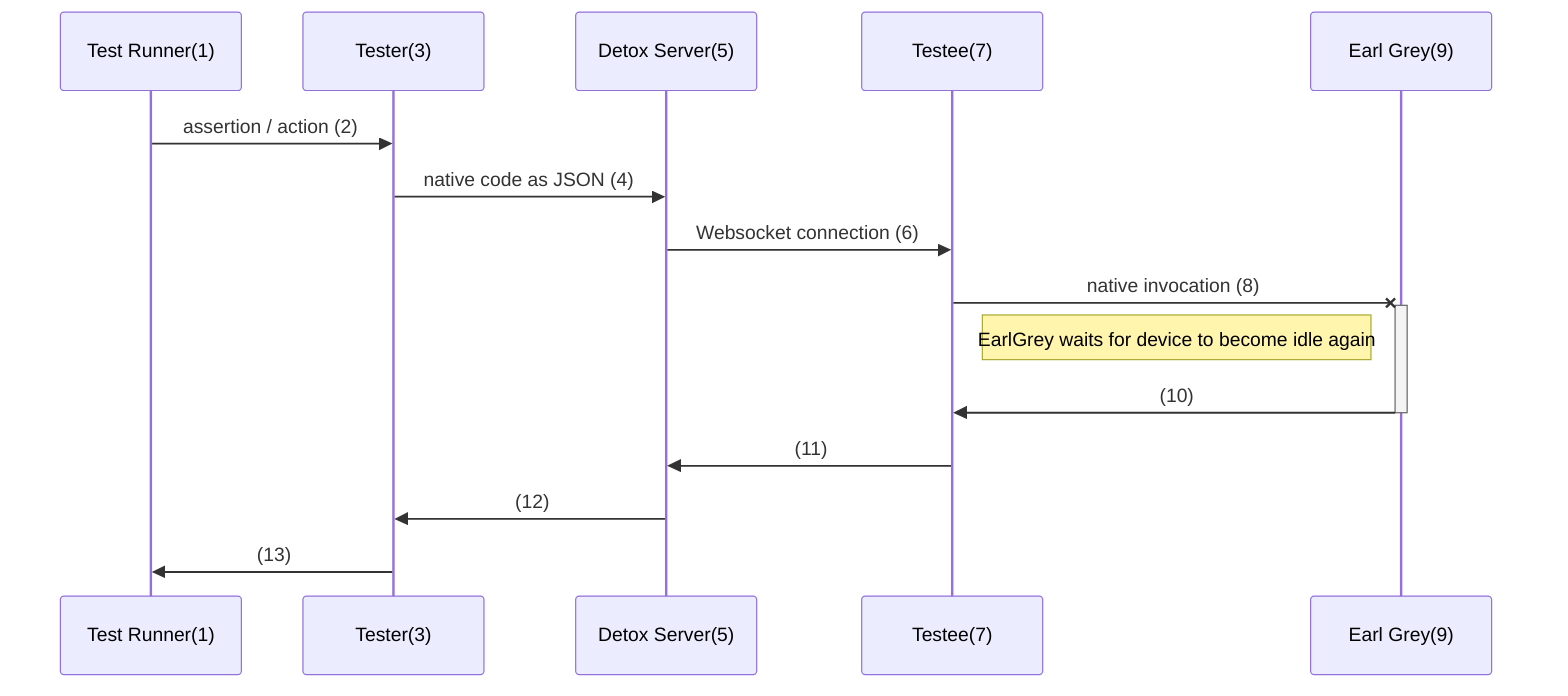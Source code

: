 sequenceDiagram
  participant Test Runner(1)
  participant Tester(3)
  participant Detox Server(5)
  participant Testee(7)
  participant Earl Grey(9)

  %% Note over Test Runner(1),Detox Server(5): Runs on your computer
  %% Note over Testee(7),Earl Grey(9): Runs on the device

  Test Runner(1)->>Tester(3): assertion / action (2)
  Tester(3)->>Detox Server(5): native code as JSON (4)
  Detox Server(5)->>Testee(7): Websocket connection (6)
  Testee(7)-x+Earl Grey(9): native invocation (8)
  Note left of Earl Grey(9): EarlGrey waits for device to become idle again
  Earl Grey(9)->>-Testee(7): (10)
  Testee(7)->>Detox Server(5): (11)
  Detox Server(5)->>Tester(3): (12)
  Tester(3)->>Test Runner(1): (13)